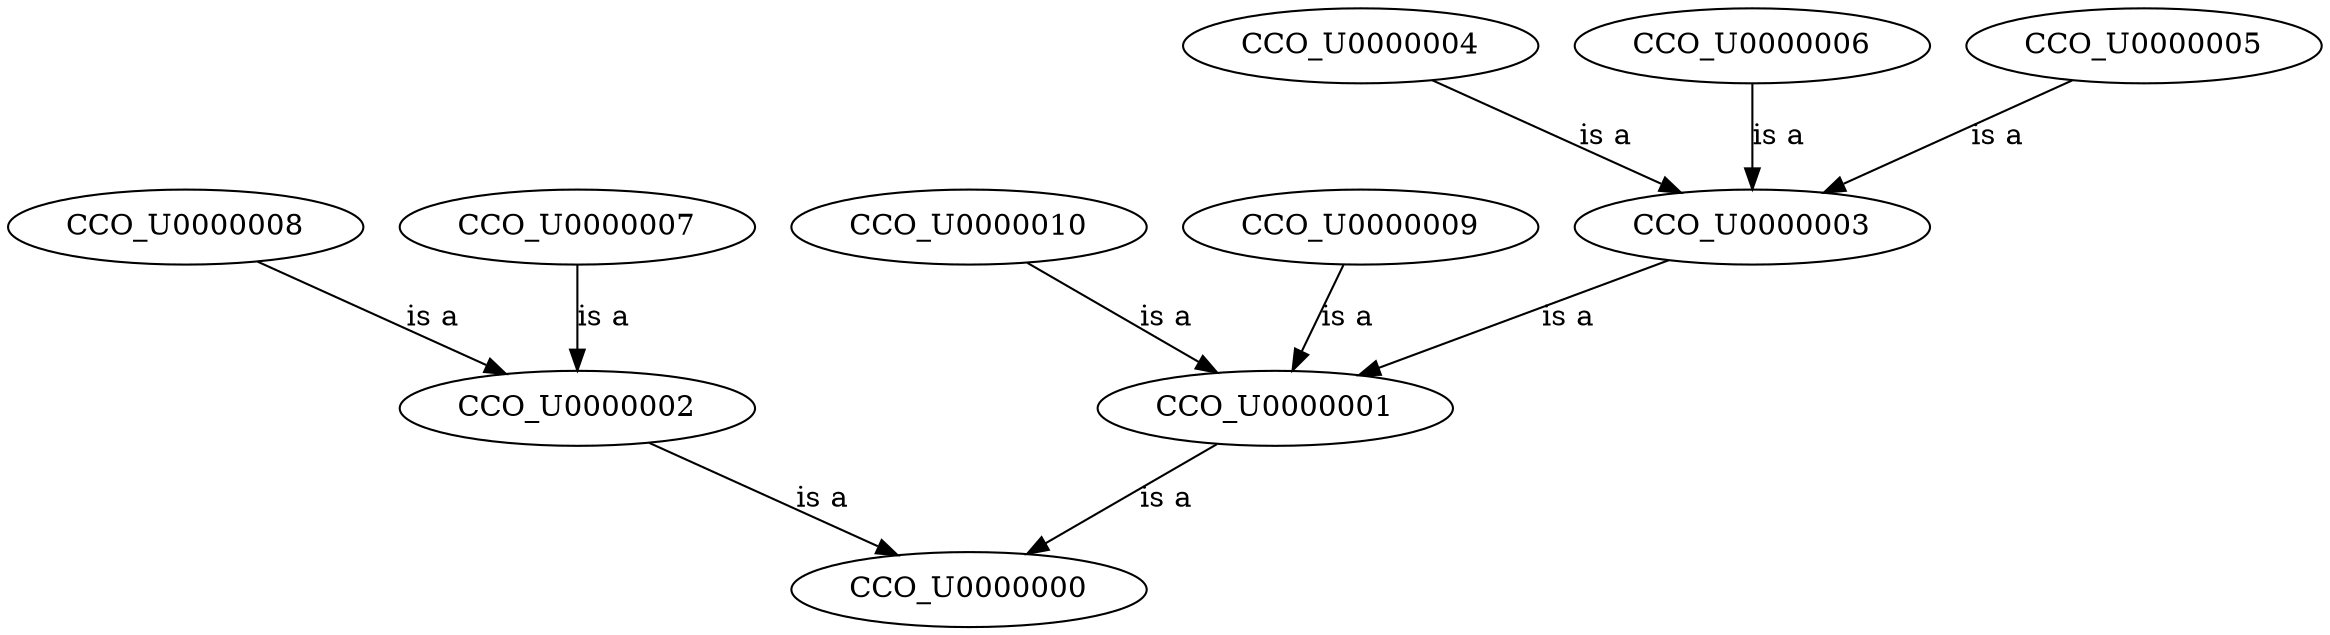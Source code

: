 digraph Ontology {
	page="11,17";
	edge [label="is a"];
	CCO_U0000003 -> CCO_U0000001;
	CCO_U0000008 -> CCO_U0000002;
	CCO_U0000010 -> CCO_U0000001;
	CCO_U0000004 -> CCO_U0000003;
	CCO_U0000006 -> CCO_U0000003;
	CCO_U0000007 -> CCO_U0000002;
	CCO_U0000005 -> CCO_U0000003;
	CCO_U0000001 -> CCO_U0000000;
	CCO_U0000002 -> CCO_U0000000;
	CCO_U0000009 -> CCO_U0000001;
}